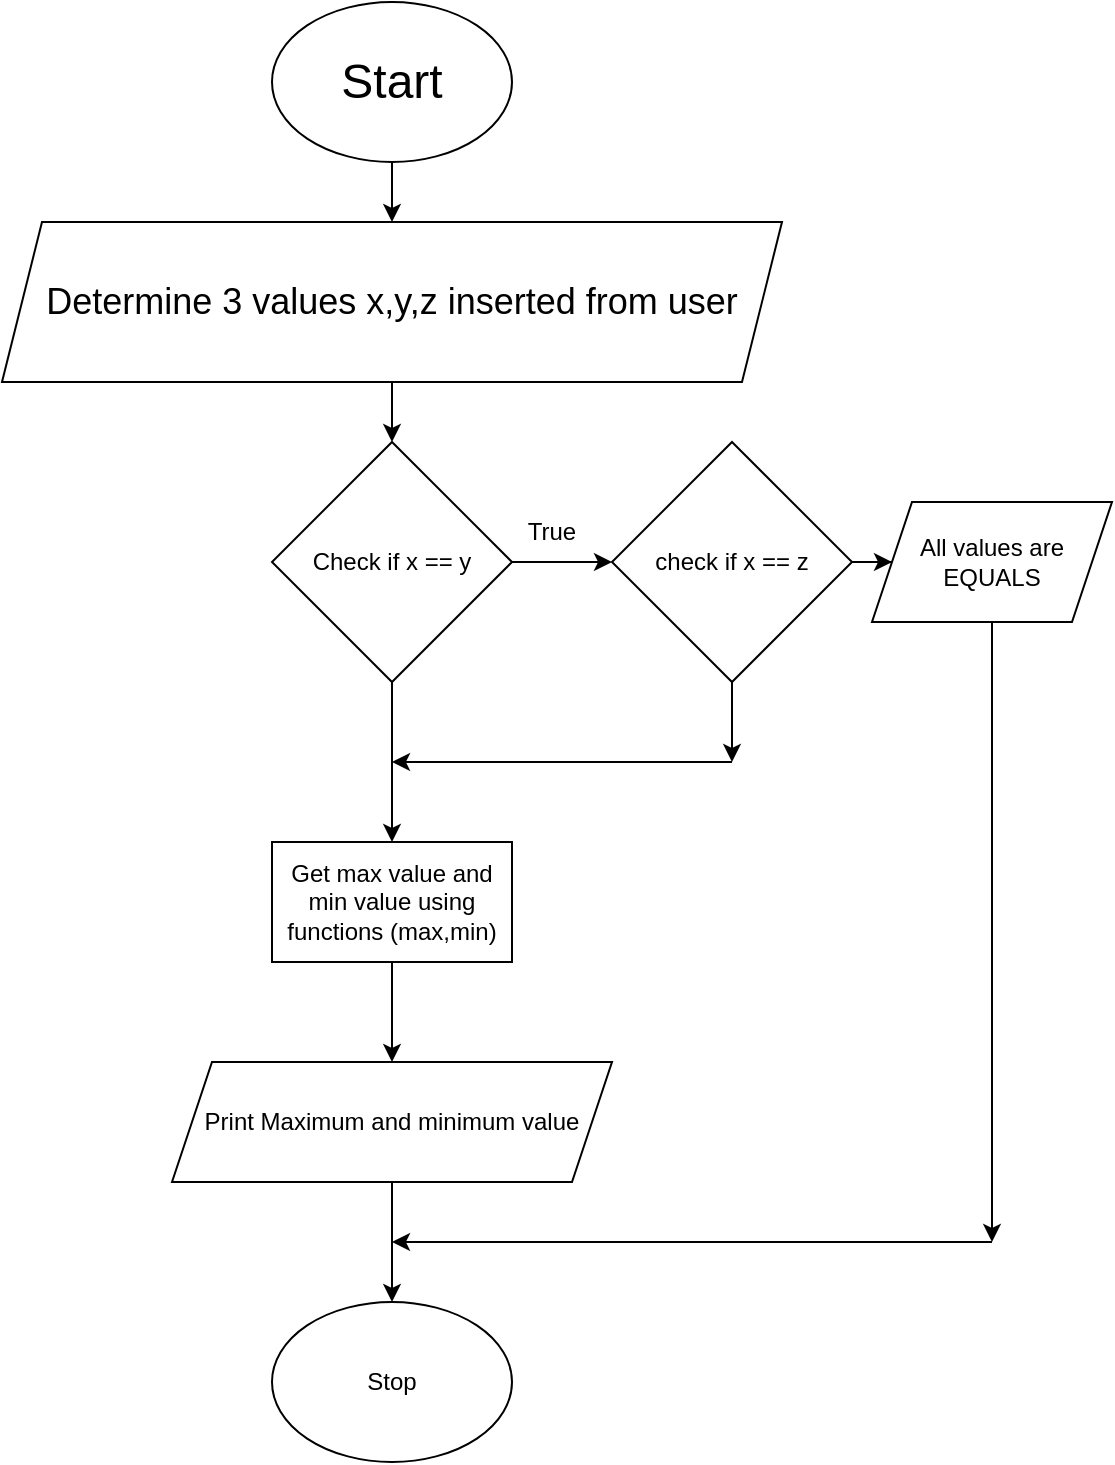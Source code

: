 <mxfile version="21.2.9" type="device">
  <diagram id="C5RBs43oDa-KdzZeNtuy" name="Page-1">
    <mxGraphModel dx="1615" dy="954" grid="1" gridSize="10" guides="1" tooltips="1" connect="1" arrows="1" fold="1" page="1" pageScale="1" pageWidth="827" pageHeight="1169" math="0" shadow="0">
      <root>
        <mxCell id="WIyWlLk6GJQsqaUBKTNV-0" />
        <mxCell id="WIyWlLk6GJQsqaUBKTNV-1" parent="WIyWlLk6GJQsqaUBKTNV-0" />
        <mxCell id="qnwnVQVi_l71vKuG2JNG-1" style="edgeStyle=orthogonalEdgeStyle;rounded=0;orthogonalLoop=1;jettySize=auto;html=1;" edge="1" parent="WIyWlLk6GJQsqaUBKTNV-1" source="qnwnVQVi_l71vKuG2JNG-0">
          <mxGeometry relative="1" as="geometry">
            <mxPoint x="331" y="330" as="targetPoint" />
          </mxGeometry>
        </mxCell>
        <mxCell id="qnwnVQVi_l71vKuG2JNG-0" value="&lt;font style=&quot;font-size: 24px;&quot;&gt;Start&lt;/font&gt;" style="ellipse;whiteSpace=wrap;html=1;" vertex="1" parent="WIyWlLk6GJQsqaUBKTNV-1">
          <mxGeometry x="271" y="220" width="120" height="80" as="geometry" />
        </mxCell>
        <mxCell id="qnwnVQVi_l71vKuG2JNG-4" style="edgeStyle=orthogonalEdgeStyle;rounded=0;orthogonalLoop=1;jettySize=auto;html=1;" edge="1" parent="WIyWlLk6GJQsqaUBKTNV-1" source="qnwnVQVi_l71vKuG2JNG-3" target="qnwnVQVi_l71vKuG2JNG-5">
          <mxGeometry relative="1" as="geometry">
            <mxPoint x="331" y="450" as="targetPoint" />
          </mxGeometry>
        </mxCell>
        <mxCell id="qnwnVQVi_l71vKuG2JNG-3" value="&lt;font style=&quot;font-size: 18px;&quot;&gt;Determine 3 values x,y,z inserted from user&lt;/font&gt;" style="shape=parallelogram;perimeter=parallelogramPerimeter;whiteSpace=wrap;html=1;fixedSize=1;align=center;" vertex="1" parent="WIyWlLk6GJQsqaUBKTNV-1">
          <mxGeometry x="136" y="330" width="390" height="80" as="geometry" />
        </mxCell>
        <mxCell id="qnwnVQVi_l71vKuG2JNG-6" style="edgeStyle=orthogonalEdgeStyle;rounded=0;orthogonalLoop=1;jettySize=auto;html=1;" edge="1" parent="WIyWlLk6GJQsqaUBKTNV-1" source="qnwnVQVi_l71vKuG2JNG-5" target="qnwnVQVi_l71vKuG2JNG-7">
          <mxGeometry relative="1" as="geometry">
            <mxPoint x="481" y="500" as="targetPoint" />
          </mxGeometry>
        </mxCell>
        <mxCell id="qnwnVQVi_l71vKuG2JNG-12" style="edgeStyle=orthogonalEdgeStyle;rounded=0;orthogonalLoop=1;jettySize=auto;html=1;" edge="1" parent="WIyWlLk6GJQsqaUBKTNV-1" source="qnwnVQVi_l71vKuG2JNG-5" target="qnwnVQVi_l71vKuG2JNG-14">
          <mxGeometry relative="1" as="geometry">
            <mxPoint x="331" y="600" as="targetPoint" />
          </mxGeometry>
        </mxCell>
        <mxCell id="qnwnVQVi_l71vKuG2JNG-5" value="Check if x == y" style="rhombus;whiteSpace=wrap;html=1;" vertex="1" parent="WIyWlLk6GJQsqaUBKTNV-1">
          <mxGeometry x="271" y="440" width="120" height="120" as="geometry" />
        </mxCell>
        <mxCell id="qnwnVQVi_l71vKuG2JNG-10" style="edgeStyle=orthogonalEdgeStyle;rounded=0;orthogonalLoop=1;jettySize=auto;html=1;" edge="1" parent="WIyWlLk6GJQsqaUBKTNV-1" source="qnwnVQVi_l71vKuG2JNG-7" target="qnwnVQVi_l71vKuG2JNG-11">
          <mxGeometry relative="1" as="geometry">
            <mxPoint x="601" y="500" as="targetPoint" />
          </mxGeometry>
        </mxCell>
        <mxCell id="qnwnVQVi_l71vKuG2JNG-17" style="edgeStyle=orthogonalEdgeStyle;rounded=0;orthogonalLoop=1;jettySize=auto;html=1;" edge="1" parent="WIyWlLk6GJQsqaUBKTNV-1" source="qnwnVQVi_l71vKuG2JNG-7">
          <mxGeometry relative="1" as="geometry">
            <mxPoint x="501" y="600" as="targetPoint" />
          </mxGeometry>
        </mxCell>
        <mxCell id="qnwnVQVi_l71vKuG2JNG-7" value="check if x == z" style="rhombus;whiteSpace=wrap;html=1;" vertex="1" parent="WIyWlLk6GJQsqaUBKTNV-1">
          <mxGeometry x="441" y="440" width="120" height="120" as="geometry" />
        </mxCell>
        <mxCell id="qnwnVQVi_l71vKuG2JNG-9" value="True" style="text;html=1;strokeColor=none;fillColor=none;align=center;verticalAlign=middle;whiteSpace=wrap;rounded=0;" vertex="1" parent="WIyWlLk6GJQsqaUBKTNV-1">
          <mxGeometry x="381" y="470" width="60" height="30" as="geometry" />
        </mxCell>
        <mxCell id="qnwnVQVi_l71vKuG2JNG-23" style="edgeStyle=orthogonalEdgeStyle;rounded=0;orthogonalLoop=1;jettySize=auto;html=1;" edge="1" parent="WIyWlLk6GJQsqaUBKTNV-1" source="qnwnVQVi_l71vKuG2JNG-11">
          <mxGeometry relative="1" as="geometry">
            <mxPoint x="631" y="840" as="targetPoint" />
          </mxGeometry>
        </mxCell>
        <mxCell id="qnwnVQVi_l71vKuG2JNG-11" value="All values are&lt;br&gt;EQUALS" style="shape=parallelogram;perimeter=parallelogramPerimeter;whiteSpace=wrap;html=1;fixedSize=1;" vertex="1" parent="WIyWlLk6GJQsqaUBKTNV-1">
          <mxGeometry x="571" y="470" width="120" height="60" as="geometry" />
        </mxCell>
        <mxCell id="qnwnVQVi_l71vKuG2JNG-19" style="edgeStyle=orthogonalEdgeStyle;rounded=0;orthogonalLoop=1;jettySize=auto;html=1;" edge="1" parent="WIyWlLk6GJQsqaUBKTNV-1" source="qnwnVQVi_l71vKuG2JNG-14" target="qnwnVQVi_l71vKuG2JNG-20">
          <mxGeometry relative="1" as="geometry">
            <mxPoint x="331" y="740" as="targetPoint" />
          </mxGeometry>
        </mxCell>
        <mxCell id="qnwnVQVi_l71vKuG2JNG-14" value="Get max value and min value using functions (max,min)" style="rounded=0;whiteSpace=wrap;html=1;" vertex="1" parent="WIyWlLk6GJQsqaUBKTNV-1">
          <mxGeometry x="271" y="640" width="120" height="60" as="geometry" />
        </mxCell>
        <mxCell id="qnwnVQVi_l71vKuG2JNG-18" value="" style="endArrow=classic;html=1;rounded=0;" edge="1" parent="WIyWlLk6GJQsqaUBKTNV-1">
          <mxGeometry width="50" height="50" relative="1" as="geometry">
            <mxPoint x="501" y="600" as="sourcePoint" />
            <mxPoint x="331" y="600" as="targetPoint" />
            <Array as="points">
              <mxPoint x="411" y="600" />
            </Array>
          </mxGeometry>
        </mxCell>
        <mxCell id="qnwnVQVi_l71vKuG2JNG-21" style="edgeStyle=orthogonalEdgeStyle;rounded=0;orthogonalLoop=1;jettySize=auto;html=1;" edge="1" parent="WIyWlLk6GJQsqaUBKTNV-1" source="qnwnVQVi_l71vKuG2JNG-20" target="qnwnVQVi_l71vKuG2JNG-22">
          <mxGeometry relative="1" as="geometry">
            <mxPoint x="331" y="860" as="targetPoint" />
          </mxGeometry>
        </mxCell>
        <mxCell id="qnwnVQVi_l71vKuG2JNG-20" value="Print Maximum and minimum value" style="shape=parallelogram;perimeter=parallelogramPerimeter;whiteSpace=wrap;html=1;fixedSize=1;" vertex="1" parent="WIyWlLk6GJQsqaUBKTNV-1">
          <mxGeometry x="221" y="750" width="220" height="60" as="geometry" />
        </mxCell>
        <mxCell id="qnwnVQVi_l71vKuG2JNG-22" value="Stop" style="ellipse;whiteSpace=wrap;html=1;" vertex="1" parent="WIyWlLk6GJQsqaUBKTNV-1">
          <mxGeometry x="271" y="870" width="120" height="80" as="geometry" />
        </mxCell>
        <mxCell id="qnwnVQVi_l71vKuG2JNG-24" value="" style="endArrow=classic;html=1;rounded=0;" edge="1" parent="WIyWlLk6GJQsqaUBKTNV-1">
          <mxGeometry width="50" height="50" relative="1" as="geometry">
            <mxPoint x="631" y="840" as="sourcePoint" />
            <mxPoint x="331" y="840" as="targetPoint" />
          </mxGeometry>
        </mxCell>
      </root>
    </mxGraphModel>
  </diagram>
</mxfile>
